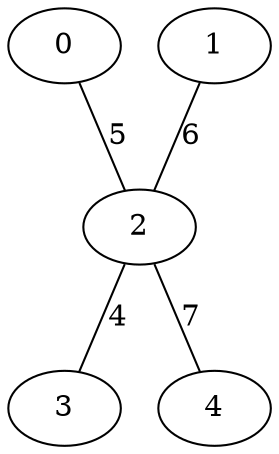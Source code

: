 graph MST {
    2 -- 3 [label="4"];
    0 -- 2 [label="5"];
    1 -- 2 [label="6"];
    2 -- 4 [label="7"];
}
